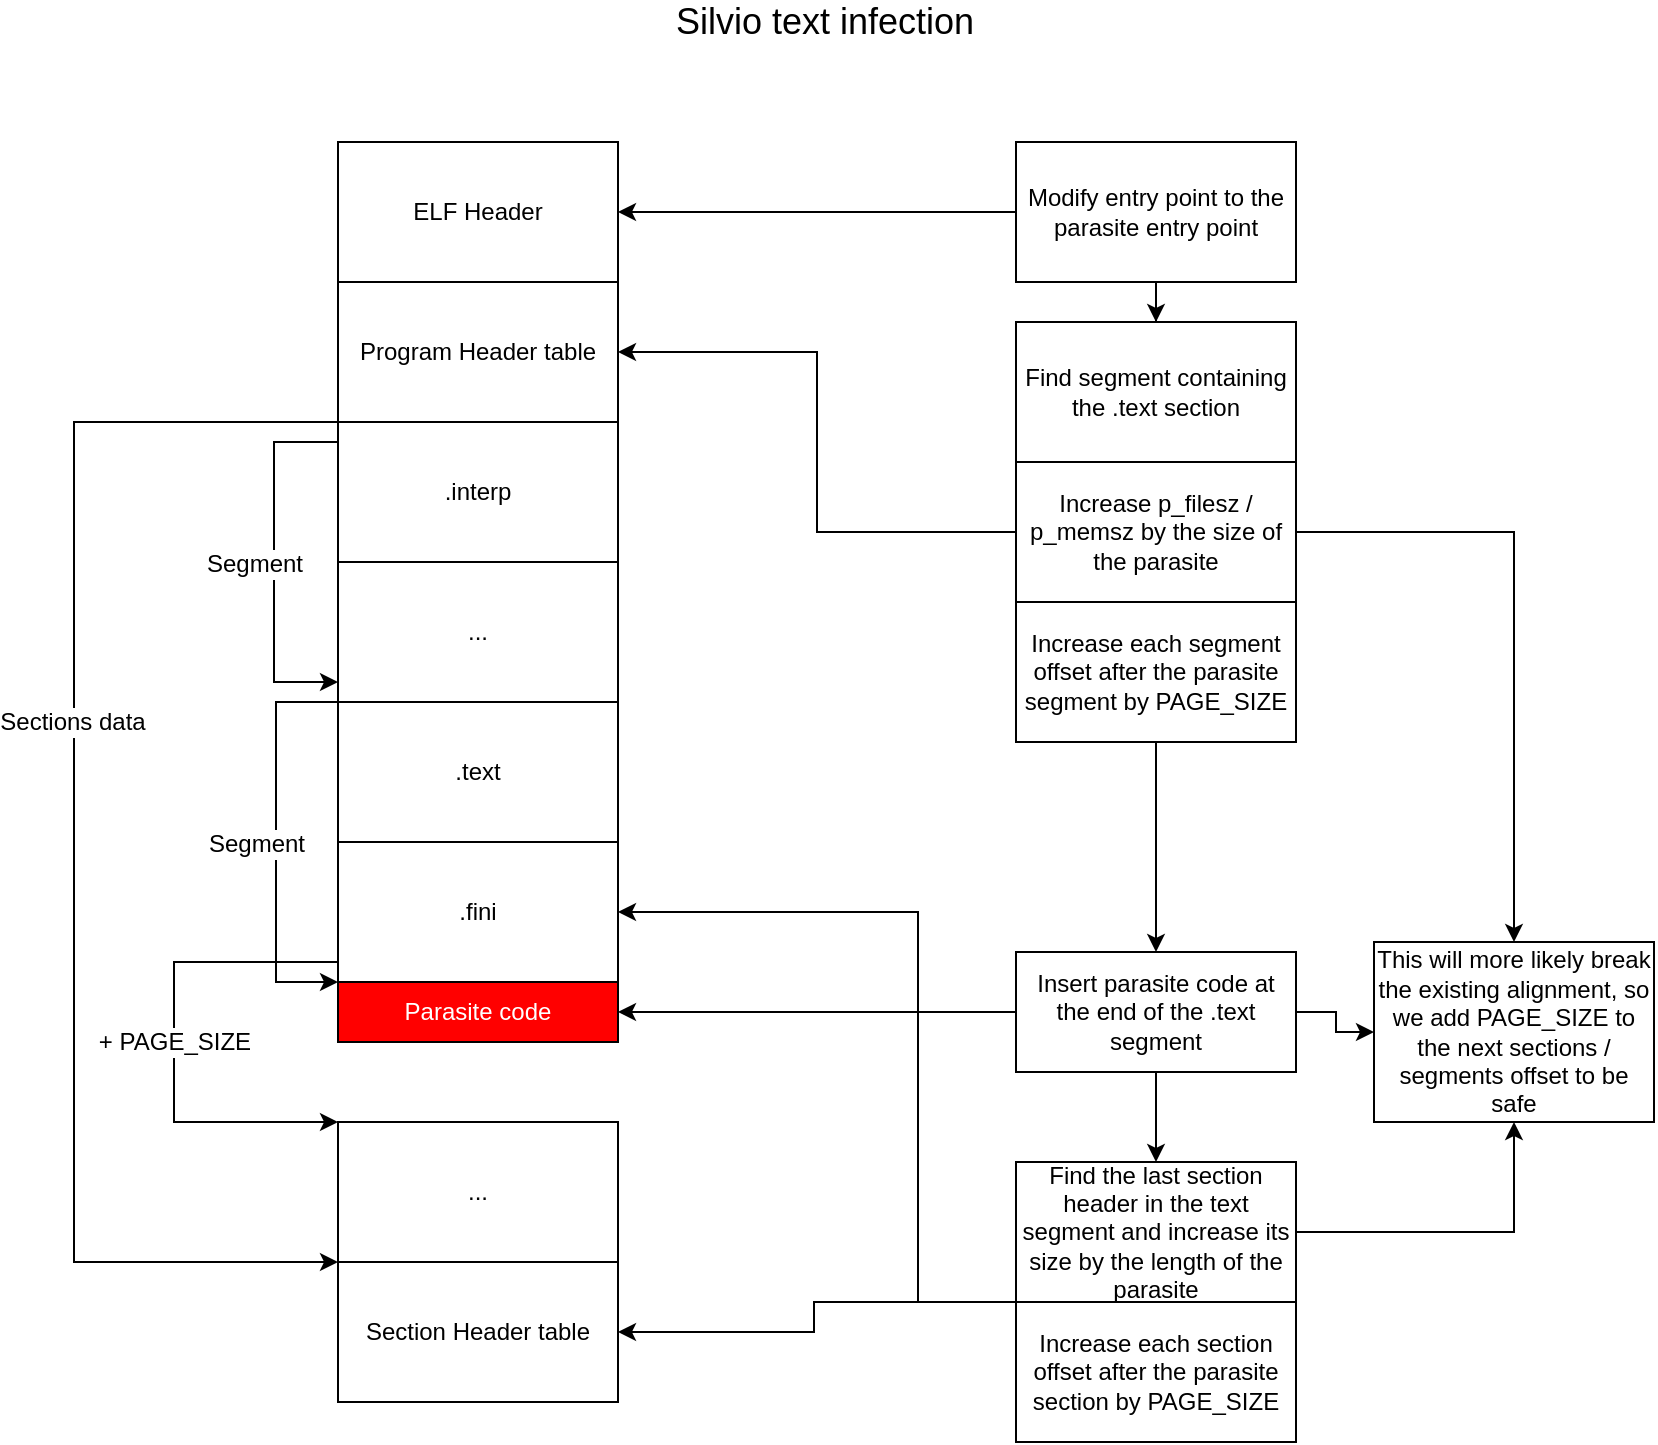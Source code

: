 <mxfile version="12.7.9" type="device"><diagram id="sCARcogpbXrqrWEG2lzh" name="Page-1"><mxGraphModel dx="1422" dy="779" grid="1" gridSize="10" guides="1" tooltips="1" connect="1" arrows="1" fold="1" page="1" pageScale="1" pageWidth="850" pageHeight="1100" math="0" shadow="0"><root><mxCell id="0"/><mxCell id="1" parent="0"/><mxCell id="dn0L-JyMuRgzlNSrVK_D-1" value="ELF Header" style="rounded=0;whiteSpace=wrap;html=1;" vertex="1" parent="1"><mxGeometry x="182" y="110" width="140" height="70" as="geometry"/></mxCell><mxCell id="dn0L-JyMuRgzlNSrVK_D-90" style="edgeStyle=orthogonalEdgeStyle;rounded=0;orthogonalLoop=1;jettySize=auto;html=1;entryX=1;entryY=0.5;entryDx=0;entryDy=0;" edge="1" parent="1" source="dn0L-JyMuRgzlNSrVK_D-21" target="dn0L-JyMuRgzlNSrVK_D-1"><mxGeometry relative="1" as="geometry"/></mxCell><mxCell id="dn0L-JyMuRgzlNSrVK_D-92" value="" style="edgeStyle=orthogonalEdgeStyle;rounded=0;orthogonalLoop=1;jettySize=auto;html=1;" edge="1" parent="1" source="dn0L-JyMuRgzlNSrVK_D-21" target="dn0L-JyMuRgzlNSrVK_D-13"><mxGeometry relative="1" as="geometry"/></mxCell><mxCell id="dn0L-JyMuRgzlNSrVK_D-21" value="Modify entry point to the parasite entry point" style="rounded=0;whiteSpace=wrap;html=1;" vertex="1" parent="1"><mxGeometry x="521" y="110" width="140" height="70" as="geometry"/></mxCell><mxCell id="dn0L-JyMuRgzlNSrVK_D-2" value="Program Header table" style="rounded=0;whiteSpace=wrap;html=1;" vertex="1" parent="1"><mxGeometry x="182" y="180" width="140" height="70" as="geometry"/></mxCell><mxCell id="dn0L-JyMuRgzlNSrVK_D-91" style="edgeStyle=orthogonalEdgeStyle;rounded=0;orthogonalLoop=1;jettySize=auto;html=1;exitX=0;exitY=0.5;exitDx=0;exitDy=0;entryX=1;entryY=0.5;entryDx=0;entryDy=0;" edge="1" parent="1" source="dn0L-JyMuRgzlNSrVK_D-15" target="dn0L-JyMuRgzlNSrVK_D-2"><mxGeometry relative="1" as="geometry"/></mxCell><mxCell id="dn0L-JyMuRgzlNSrVK_D-13" value="Find segment containing the .text section" style="rounded=0;whiteSpace=wrap;html=1;" vertex="1" parent="1"><mxGeometry x="521" y="200" width="140" height="70" as="geometry"/></mxCell><mxCell id="dn0L-JyMuRgzlNSrVK_D-99" style="edgeStyle=orthogonalEdgeStyle;rounded=0;orthogonalLoop=1;jettySize=auto;html=1;" edge="1" parent="1" source="dn0L-JyMuRgzlNSrVK_D-15" target="dn0L-JyMuRgzlNSrVK_D-98"><mxGeometry relative="1" as="geometry"/></mxCell><mxCell id="dn0L-JyMuRgzlNSrVK_D-15" value="Increase p_filesz / p_memsz by the size of the parasite" style="rounded=0;whiteSpace=wrap;html=1;" vertex="1" parent="1"><mxGeometry x="521" y="270" width="140" height="70" as="geometry"/></mxCell><mxCell id="dn0L-JyMuRgzlNSrVK_D-88" style="edgeStyle=orthogonalEdgeStyle;rounded=0;orthogonalLoop=1;jettySize=auto;html=1;entryX=0.5;entryY=0;entryDx=0;entryDy=0;" edge="1" parent="1" source="dn0L-JyMuRgzlNSrVK_D-55" target="dn0L-JyMuRgzlNSrVK_D-77"><mxGeometry relative="1" as="geometry"/></mxCell><mxCell id="dn0L-JyMuRgzlNSrVK_D-55" value="Increase each segment offset after the parasite segment by PAGE_SIZE" style="rounded=0;whiteSpace=wrap;html=1;" vertex="1" parent="1"><mxGeometry x="521" y="340" width="140" height="70" as="geometry"/></mxCell><mxCell id="dn0L-JyMuRgzlNSrVK_D-26" style="edgeStyle=orthogonalEdgeStyle;rounded=0;orthogonalLoop=1;jettySize=auto;html=1;exitX=0;exitY=0.157;exitDx=0;exitDy=0;entryX=0;entryY=0;entryDx=0;entryDy=0;exitPerimeter=0;" edge="1" parent="1" source="dn0L-JyMuRgzlNSrVK_D-3" target="dn0L-JyMuRgzlNSrVK_D-11"><mxGeometry relative="1" as="geometry"><Array as="points"><mxPoint x="182" y="250"/><mxPoint x="50" y="250"/><mxPoint x="50" y="670"/></Array></mxGeometry></mxCell><mxCell id="dn0L-JyMuRgzlNSrVK_D-27" value="Sections data" style="text;html=1;align=center;verticalAlign=middle;resizable=0;points=[];labelBackgroundColor=#ffffff;" vertex="1" connectable="0" parent="dn0L-JyMuRgzlNSrVK_D-26"><mxGeometry x="-0.131" y="-1" relative="1" as="geometry"><mxPoint y="-9.01" as="offset"/></mxGeometry></mxCell><mxCell id="dn0L-JyMuRgzlNSrVK_D-104" style="edgeStyle=orthogonalEdgeStyle;rounded=0;orthogonalLoop=1;jettySize=auto;html=1;exitX=0;exitY=0;exitDx=0;exitDy=0;" edge="1" parent="1" source="dn0L-JyMuRgzlNSrVK_D-3"><mxGeometry relative="1" as="geometry"><mxPoint x="182" y="380" as="targetPoint"/><Array as="points"><mxPoint x="182" y="260"/><mxPoint x="150" y="260"/><mxPoint x="150" y="380"/></Array></mxGeometry></mxCell><mxCell id="dn0L-JyMuRgzlNSrVK_D-105" value="Segment" style="text;html=1;align=center;verticalAlign=middle;resizable=0;points=[];labelBackgroundColor=#ffffff;" vertex="1" connectable="0" parent="dn0L-JyMuRgzlNSrVK_D-104"><mxGeometry x="0.19" relative="1" as="geometry"><mxPoint x="-10" y="-13" as="offset"/></mxGeometry></mxCell><mxCell id="dn0L-JyMuRgzlNSrVK_D-3" value=".interp" style="rounded=0;whiteSpace=wrap;html=1;" vertex="1" parent="1"><mxGeometry x="182" y="250" width="140" height="70" as="geometry"/></mxCell><mxCell id="dn0L-JyMuRgzlNSrVK_D-4" value="..." style="rounded=0;whiteSpace=wrap;html=1;" vertex="1" parent="1"><mxGeometry x="182" y="320" width="140" height="70" as="geometry"/></mxCell><mxCell id="dn0L-JyMuRgzlNSrVK_D-58" style="edgeStyle=orthogonalEdgeStyle;rounded=0;orthogonalLoop=1;jettySize=auto;html=1;exitX=0;exitY=0;exitDx=0;exitDy=0;entryX=0;entryY=0;entryDx=0;entryDy=0;" edge="1" parent="1" source="dn0L-JyMuRgzlNSrVK_D-7" target="dn0L-JyMuRgzlNSrVK_D-65"><mxGeometry relative="1" as="geometry"><Array as="points"><mxPoint x="151" y="390"/><mxPoint x="151" y="530"/></Array></mxGeometry></mxCell><mxCell id="dn0L-JyMuRgzlNSrVK_D-59" value="Segment" style="text;html=1;align=center;verticalAlign=middle;resizable=0;points=[];labelBackgroundColor=#ffffff;" vertex="1" connectable="0" parent="dn0L-JyMuRgzlNSrVK_D-58"><mxGeometry x="-0.075" y="1" relative="1" as="geometry"><mxPoint x="-11" y="8" as="offset"/></mxGeometry></mxCell><mxCell id="dn0L-JyMuRgzlNSrVK_D-7" value=".text" style="rounded=0;whiteSpace=wrap;html=1;" vertex="1" parent="1"><mxGeometry x="182" y="390" width="140" height="70" as="geometry"/></mxCell><mxCell id="dn0L-JyMuRgzlNSrVK_D-84" style="edgeStyle=orthogonalEdgeStyle;rounded=0;orthogonalLoop=1;jettySize=auto;html=1;exitX=0;exitY=0;exitDx=0;exitDy=0;entryX=0;entryY=0;entryDx=0;entryDy=0;" edge="1" parent="1" source="dn0L-JyMuRgzlNSrVK_D-65" target="dn0L-JyMuRgzlNSrVK_D-10"><mxGeometry relative="1" as="geometry"><Array as="points"><mxPoint x="182" y="520"/><mxPoint x="100" y="520"/><mxPoint x="100" y="600"/></Array></mxGeometry></mxCell><mxCell id="dn0L-JyMuRgzlNSrVK_D-87" value="+ PAGE_SIZE" style="text;html=1;align=center;verticalAlign=middle;resizable=0;points=[];labelBackgroundColor=#ffffff;" vertex="1" connectable="0" parent="dn0L-JyMuRgzlNSrVK_D-84"><mxGeometry x="0.121" relative="1" as="geometry"><mxPoint y="-11" as="offset"/></mxGeometry></mxCell><mxCell id="dn0L-JyMuRgzlNSrVK_D-9" value=".fini" style="rounded=0;whiteSpace=wrap;html=1;" vertex="1" parent="1"><mxGeometry x="182" y="460" width="140" height="70" as="geometry"/></mxCell><mxCell id="dn0L-JyMuRgzlNSrVK_D-10" value="..." style="rounded=0;whiteSpace=wrap;html=1;" vertex="1" parent="1"><mxGeometry x="182" y="600" width="140" height="70" as="geometry"/></mxCell><mxCell id="dn0L-JyMuRgzlNSrVK_D-11" value="Section Header table" style="rounded=0;whiteSpace=wrap;html=1;" vertex="1" parent="1"><mxGeometry x="182" y="670" width="140" height="70" as="geometry"/></mxCell><mxCell id="dn0L-JyMuRgzlNSrVK_D-72" style="edgeStyle=orthogonalEdgeStyle;rounded=0;orthogonalLoop=1;jettySize=auto;html=1;entryX=1;entryY=0.5;entryDx=0;entryDy=0;exitX=0;exitY=1;exitDx=0;exitDy=0;" edge="1" parent="1" source="dn0L-JyMuRgzlNSrVK_D-70" target="dn0L-JyMuRgzlNSrVK_D-9"><mxGeometry relative="1" as="geometry"><Array as="points"><mxPoint x="472" y="690"/><mxPoint x="472" y="495"/></Array></mxGeometry></mxCell><mxCell id="dn0L-JyMuRgzlNSrVK_D-93" style="edgeStyle=orthogonalEdgeStyle;rounded=0;orthogonalLoop=1;jettySize=auto;html=1;exitX=0;exitY=0;exitDx=0;exitDy=0;entryX=1;entryY=0.5;entryDx=0;entryDy=0;" edge="1" parent="1" source="dn0L-JyMuRgzlNSrVK_D-74" target="dn0L-JyMuRgzlNSrVK_D-11"><mxGeometry relative="1" as="geometry"><Array as="points"><mxPoint x="420" y="690"/><mxPoint x="420" y="705"/></Array></mxGeometry></mxCell><mxCell id="dn0L-JyMuRgzlNSrVK_D-100" style="edgeStyle=orthogonalEdgeStyle;rounded=0;orthogonalLoop=1;jettySize=auto;html=1;entryX=0.5;entryY=1;entryDx=0;entryDy=0;" edge="1" parent="1" source="dn0L-JyMuRgzlNSrVK_D-70" target="dn0L-JyMuRgzlNSrVK_D-98"><mxGeometry relative="1" as="geometry"/></mxCell><mxCell id="dn0L-JyMuRgzlNSrVK_D-70" value="Find the last section header in the text segment and increase its size by the length of the parasite" style="rounded=0;whiteSpace=wrap;html=1;" vertex="1" parent="1"><mxGeometry x="521" y="620" width="140" height="70" as="geometry"/></mxCell><mxCell id="dn0L-JyMuRgzlNSrVK_D-65" value="&lt;font color=&quot;#ffffff&quot;&gt;Parasite code&lt;/font&gt;" style="rounded=0;whiteSpace=wrap;html=1;fillColor=#FF0000;" vertex="1" parent="1"><mxGeometry x="182" y="530" width="140" height="30" as="geometry"/></mxCell><mxCell id="dn0L-JyMuRgzlNSrVK_D-74" value="Increase each section offset after the parasite section by PAGE_SIZE" style="rounded=0;whiteSpace=wrap;html=1;" vertex="1" parent="1"><mxGeometry x="521" y="690" width="140" height="70" as="geometry"/></mxCell><mxCell id="dn0L-JyMuRgzlNSrVK_D-81" style="edgeStyle=orthogonalEdgeStyle;rounded=0;orthogonalLoop=1;jettySize=auto;html=1;exitX=0;exitY=0.5;exitDx=0;exitDy=0;entryX=1;entryY=0.5;entryDx=0;entryDy=0;" edge="1" parent="1" source="dn0L-JyMuRgzlNSrVK_D-77" target="dn0L-JyMuRgzlNSrVK_D-65"><mxGeometry relative="1" as="geometry"/></mxCell><mxCell id="dn0L-JyMuRgzlNSrVK_D-89" style="edgeStyle=orthogonalEdgeStyle;rounded=0;orthogonalLoop=1;jettySize=auto;html=1;entryX=0.5;entryY=0;entryDx=0;entryDy=0;" edge="1" parent="1" source="dn0L-JyMuRgzlNSrVK_D-77" target="dn0L-JyMuRgzlNSrVK_D-70"><mxGeometry relative="1" as="geometry"/></mxCell><mxCell id="dn0L-JyMuRgzlNSrVK_D-101" style="edgeStyle=orthogonalEdgeStyle;rounded=0;orthogonalLoop=1;jettySize=auto;html=1;entryX=0;entryY=0.5;entryDx=0;entryDy=0;" edge="1" parent="1" source="dn0L-JyMuRgzlNSrVK_D-77" target="dn0L-JyMuRgzlNSrVK_D-98"><mxGeometry relative="1" as="geometry"/></mxCell><mxCell id="dn0L-JyMuRgzlNSrVK_D-77" value="Insert parasite code at the end of the .text segment" style="rounded=0;whiteSpace=wrap;html=1;" vertex="1" parent="1"><mxGeometry x="521" y="515" width="140" height="60" as="geometry"/></mxCell><mxCell id="dn0L-JyMuRgzlNSrVK_D-96" value="&lt;font style=&quot;font-size: 18px&quot;&gt;Silvio text infection&lt;/font&gt;" style="text;html=1;align=center;verticalAlign=middle;resizable=0;points=[];autosize=1;" vertex="1" parent="1"><mxGeometry x="345" y="40" width="160" height="20" as="geometry"/></mxCell><mxCell id="dn0L-JyMuRgzlNSrVK_D-98" value="This will more likely break the existing alignment, so we add PAGE_SIZE to the next sections / segments offset to be safe" style="rounded=0;whiteSpace=wrap;html=1;" vertex="1" parent="1"><mxGeometry x="700" y="510" width="140" height="90" as="geometry"/></mxCell></root></mxGraphModel></diagram></mxfile>